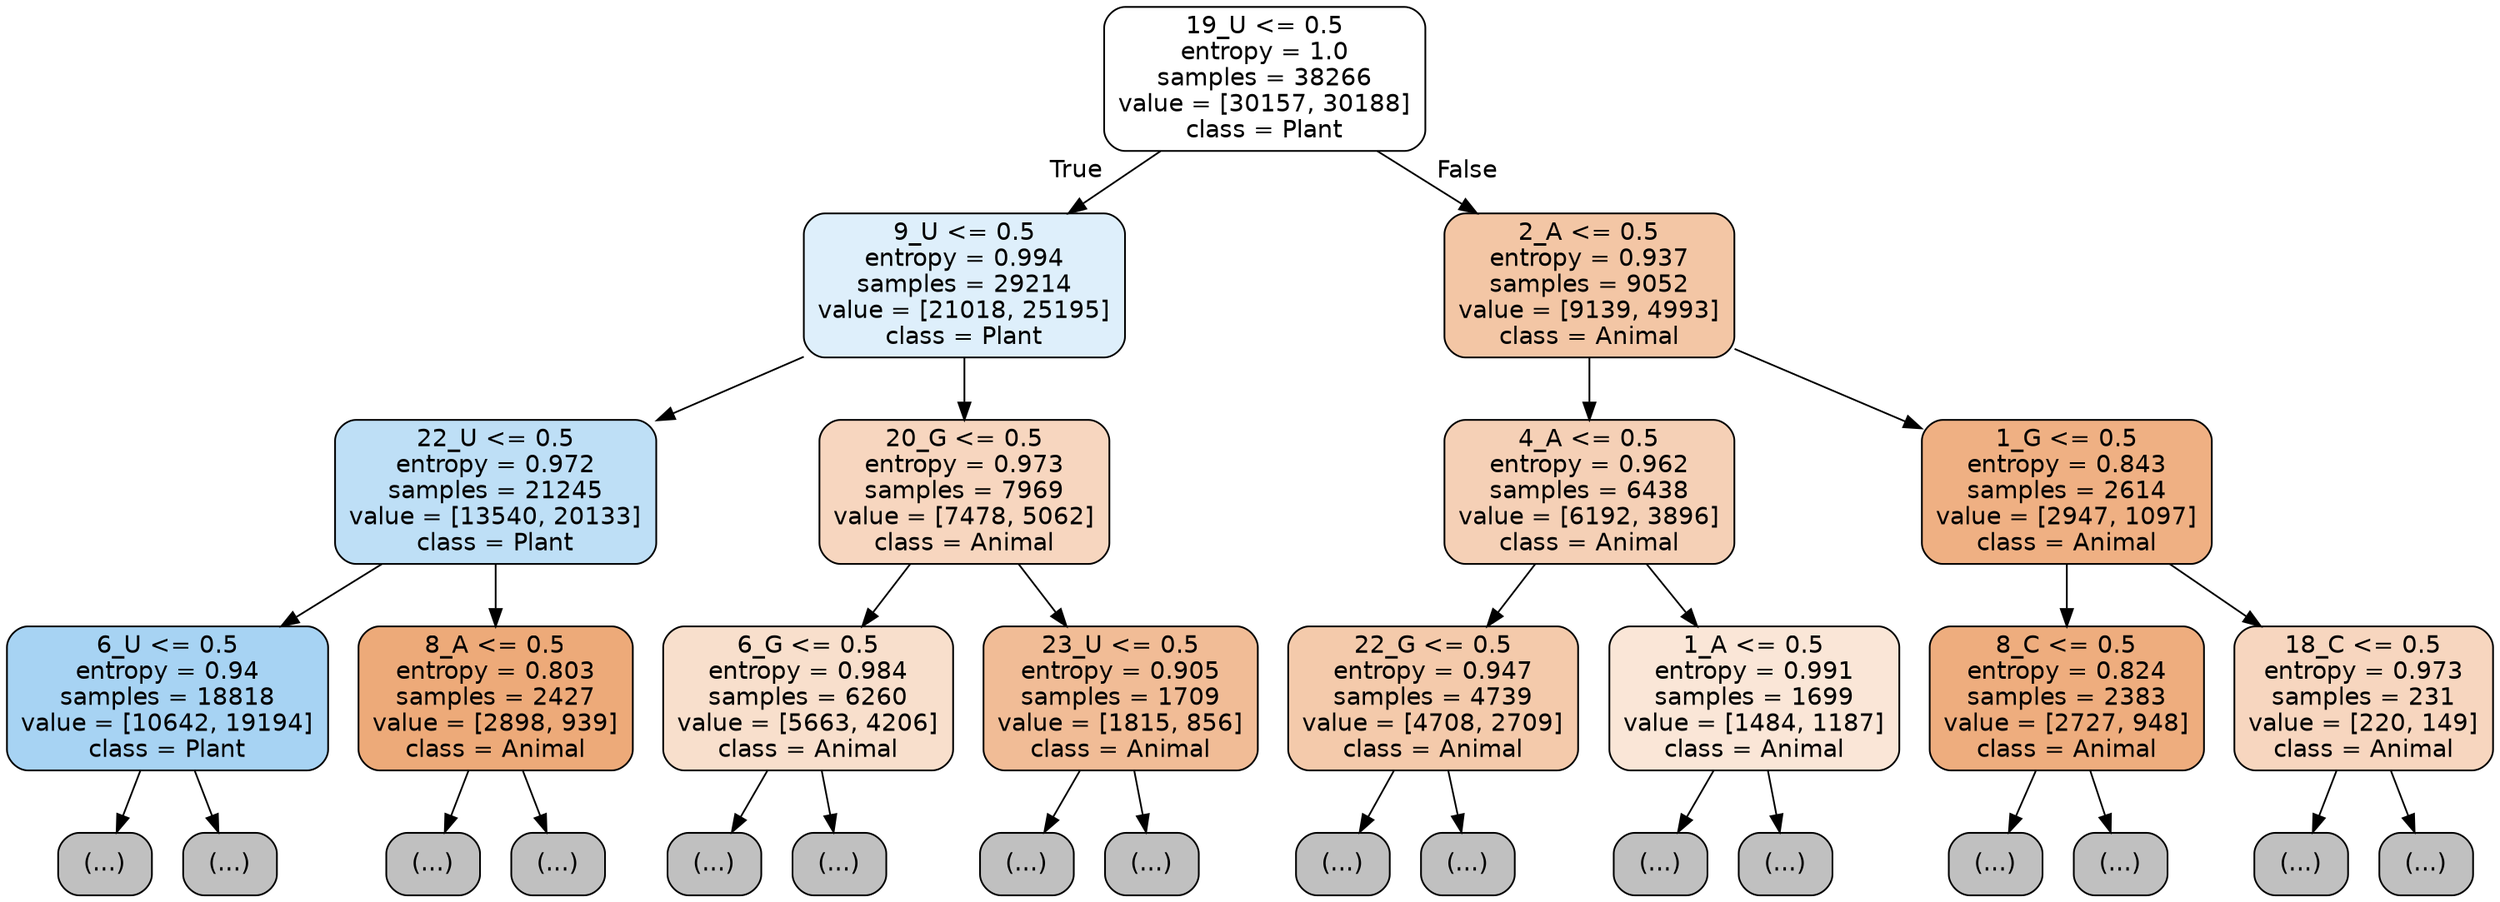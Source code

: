 digraph Tree {
node [shape=box, style="filled, rounded", color="black", fontname="helvetica"] ;
edge [fontname="helvetica"] ;
0 [label="19_U <= 0.5\nentropy = 1.0\nsamples = 38266\nvalue = [30157, 30188]\nclass = Plant", fillcolor="#ffffff"] ;
1 [label="9_U <= 0.5\nentropy = 0.994\nsamples = 29214\nvalue = [21018, 25195]\nclass = Plant", fillcolor="#deeffb"] ;
0 -> 1 [labeldistance=2.5, labelangle=45, headlabel="True"] ;
2 [label="22_U <= 0.5\nentropy = 0.972\nsamples = 21245\nvalue = [13540, 20133]\nclass = Plant", fillcolor="#bedff6"] ;
1 -> 2 ;
3 [label="6_U <= 0.5\nentropy = 0.94\nsamples = 18818\nvalue = [10642, 19194]\nclass = Plant", fillcolor="#a7d3f3"] ;
2 -> 3 ;
4 [label="(...)", fillcolor="#C0C0C0"] ;
3 -> 4 ;
6081 [label="(...)", fillcolor="#C0C0C0"] ;
3 -> 6081 ;
8120 [label="8_A <= 0.5\nentropy = 0.803\nsamples = 2427\nvalue = [2898, 939]\nclass = Animal", fillcolor="#edaa79"] ;
2 -> 8120 ;
8121 [label="(...)", fillcolor="#C0C0C0"] ;
8120 -> 8121 ;
8870 [label="(...)", fillcolor="#C0C0C0"] ;
8120 -> 8870 ;
9215 [label="20_G <= 0.5\nentropy = 0.973\nsamples = 7969\nvalue = [7478, 5062]\nclass = Animal", fillcolor="#f7d6bf"] ;
1 -> 9215 ;
9216 [label="6_G <= 0.5\nentropy = 0.984\nsamples = 6260\nvalue = [5663, 4206]\nclass = Animal", fillcolor="#f8dfcc"] ;
9215 -> 9216 ;
9217 [label="(...)", fillcolor="#C0C0C0"] ;
9216 -> 9217 ;
11456 [label="(...)", fillcolor="#C0C0C0"] ;
9216 -> 11456 ;
12131 [label="23_U <= 0.5\nentropy = 0.905\nsamples = 1709\nvalue = [1815, 856]\nclass = Animal", fillcolor="#f1bc96"] ;
9215 -> 12131 ;
12132 [label="(...)", fillcolor="#C0C0C0"] ;
12131 -> 12132 ;
12831 [label="(...)", fillcolor="#C0C0C0"] ;
12131 -> 12831 ;
12874 [label="2_A <= 0.5\nentropy = 0.937\nsamples = 9052\nvalue = [9139, 4993]\nclass = Animal", fillcolor="#f3c6a5"] ;
0 -> 12874 [labeldistance=2.5, labelangle=-45, headlabel="False"] ;
12875 [label="4_A <= 0.5\nentropy = 0.962\nsamples = 6438\nvalue = [6192, 3896]\nclass = Animal", fillcolor="#f5d0b6"] ;
12874 -> 12875 ;
12876 [label="22_G <= 0.5\nentropy = 0.947\nsamples = 4739\nvalue = [4708, 2709]\nclass = Animal", fillcolor="#f4caab"] ;
12875 -> 12876 ;
12877 [label="(...)", fillcolor="#C0C0C0"] ;
12876 -> 12877 ;
15052 [label="(...)", fillcolor="#C0C0C0"] ;
12876 -> 15052 ;
15377 [label="1_A <= 0.5\nentropy = 0.991\nsamples = 1699\nvalue = [1484, 1187]\nclass = Animal", fillcolor="#fae6d7"] ;
12875 -> 15377 ;
15378 [label="(...)", fillcolor="#C0C0C0"] ;
15377 -> 15378 ;
16013 [label="(...)", fillcolor="#C0C0C0"] ;
15377 -> 16013 ;
16202 [label="1_G <= 0.5\nentropy = 0.843\nsamples = 2614\nvalue = [2947, 1097]\nclass = Animal", fillcolor="#efb083"] ;
12874 -> 16202 ;
16203 [label="8_C <= 0.5\nentropy = 0.824\nsamples = 2383\nvalue = [2727, 948]\nclass = Animal", fillcolor="#eead7e"] ;
16202 -> 16203 ;
16204 [label="(...)", fillcolor="#C0C0C0"] ;
16203 -> 16204 ;
17035 [label="(...)", fillcolor="#C0C0C0"] ;
16203 -> 17035 ;
17274 [label="18_C <= 0.5\nentropy = 0.973\nsamples = 231\nvalue = [220, 149]\nclass = Animal", fillcolor="#f7d6bf"] ;
16202 -> 17274 ;
17275 [label="(...)", fillcolor="#C0C0C0"] ;
17274 -> 17275 ;
17386 [label="(...)", fillcolor="#C0C0C0"] ;
17274 -> 17386 ;
}